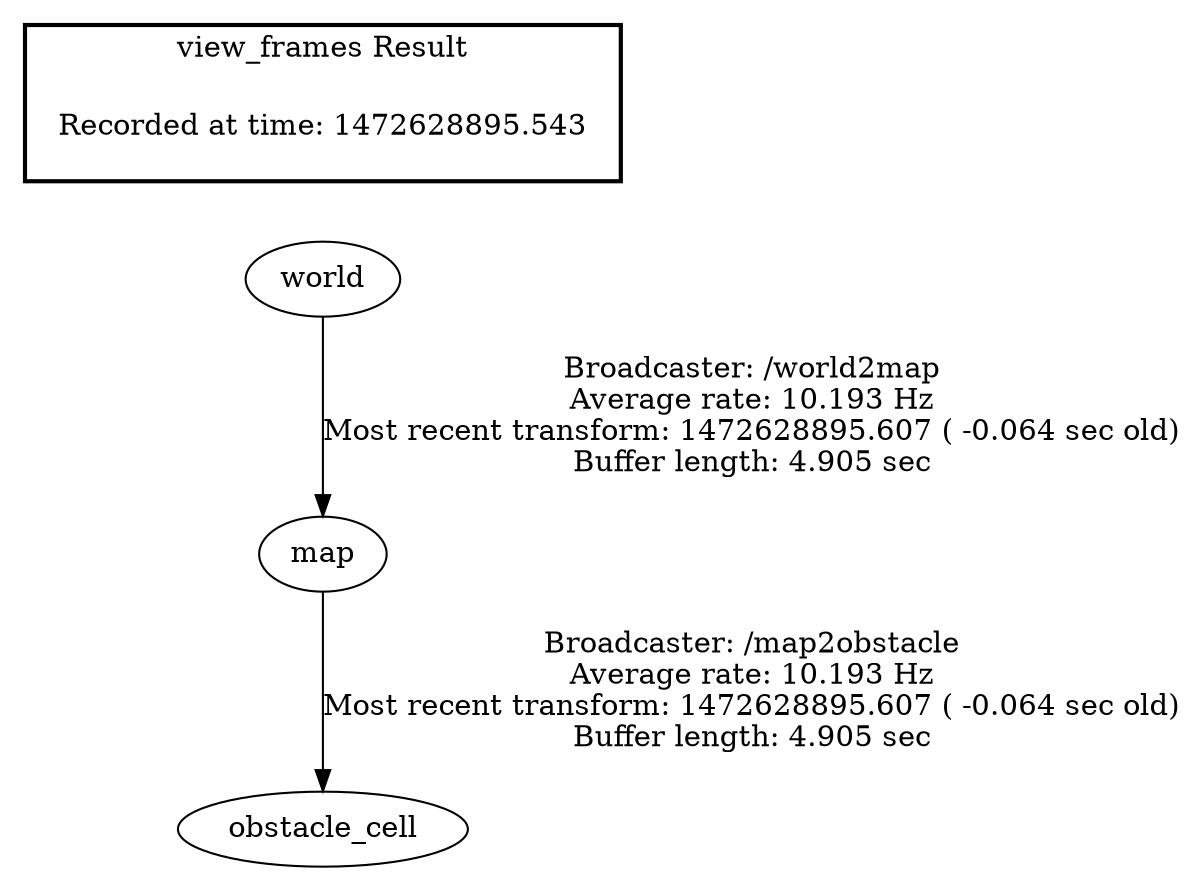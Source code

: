 digraph G {
"world" -> "map"[label="Broadcaster: /world2map\nAverage rate: 10.193 Hz\nMost recent transform: 1472628895.607 ( -0.064 sec old)\nBuffer length: 4.905 sec\n"];
"map" -> "obstacle_cell"[label="Broadcaster: /map2obstacle\nAverage rate: 10.193 Hz\nMost recent transform: 1472628895.607 ( -0.064 sec old)\nBuffer length: 4.905 sec\n"];
edge [style=invis];
 subgraph cluster_legend { style=bold; color=black; label ="view_frames Result";
"Recorded at time: 1472628895.543"[ shape=plaintext ] ;
 }->"world";
}